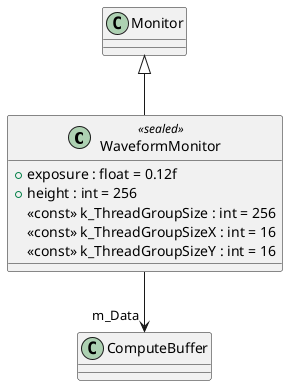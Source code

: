 @startuml
class WaveformMonitor <<sealed>> {
    + exposure : float = 0.12f
    + height : int = 256
    <<const>> k_ThreadGroupSize : int = 256
    <<const>> k_ThreadGroupSizeX : int = 16
    <<const>> k_ThreadGroupSizeY : int = 16
}
Monitor <|-- WaveformMonitor
WaveformMonitor --> "m_Data" ComputeBuffer
@enduml
